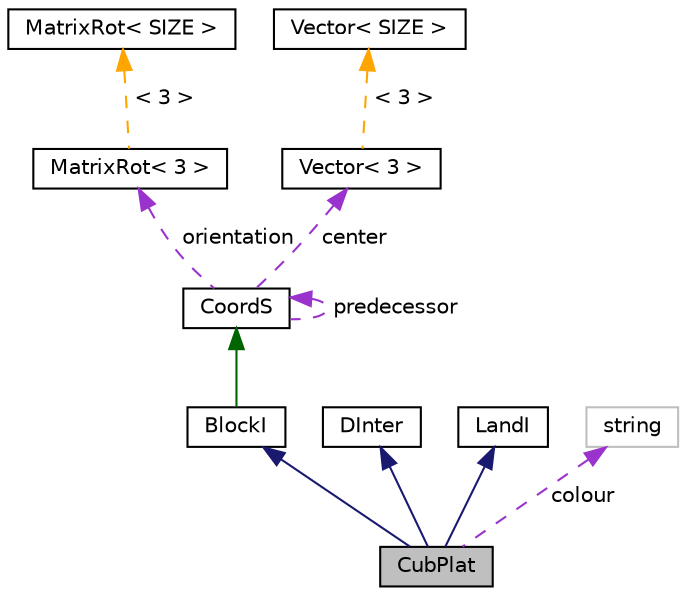 digraph "CubPlat"
{
 // LATEX_PDF_SIZE
  edge [fontname="Helvetica",fontsize="10",labelfontname="Helvetica",labelfontsize="10"];
  node [fontname="Helvetica",fontsize="10",shape=record];
  Node1 [label="CubPlat",height=0.2,width=0.4,color="black", fillcolor="grey75", style="filled", fontcolor="black",tooltip="Modeluje pojęcie obiektu klasy CubPlat."];
  Node2 -> Node1 [dir="back",color="midnightblue",fontsize="10",style="solid",fontname="Helvetica"];
  Node2 [label="BlockI",height=0.2,width=0.4,color="black", fillcolor="white", style="filled",URL="$class_block_i.html",tooltip="Modeluje pojęcie klasy BlockI."];
  Node3 -> Node2 [dir="back",color="darkgreen",fontsize="10",style="solid",fontname="Helvetica"];
  Node3 [label="CoordS",height=0.2,width=0.4,color="black", fillcolor="white", style="filled",URL="$class_coord_s.html",tooltip="Modeluje pojęcie klasy CoordS."];
  Node4 -> Node3 [dir="back",color="darkorchid3",fontsize="10",style="dashed",label=" orientation" ,fontname="Helvetica"];
  Node4 [label="MatrixRot\< 3 \>",height=0.2,width=0.4,color="black", fillcolor="white", style="filled",URL="$class_matrix_rot.html",tooltip=" "];
  Node5 -> Node4 [dir="back",color="orange",fontsize="10",style="dashed",label=" \< 3 \>" ,fontname="Helvetica"];
  Node5 [label="MatrixRot\< SIZE \>",height=0.2,width=0.4,color="black", fillcolor="white", style="filled",URL="$class_matrix_rot.html",tooltip="Modeluje pojęcie macierzy rotacji."];
  Node6 -> Node3 [dir="back",color="darkorchid3",fontsize="10",style="dashed",label=" center" ,fontname="Helvetica"];
  Node6 [label="Vector\< 3 \>",height=0.2,width=0.4,color="black", fillcolor="white", style="filled",URL="$class_vector.html",tooltip=" "];
  Node7 -> Node6 [dir="back",color="orange",fontsize="10",style="dashed",label=" \< 3 \>" ,fontname="Helvetica"];
  Node7 [label="Vector\< SIZE \>",height=0.2,width=0.4,color="black", fillcolor="white", style="filled",URL="$class_vector.html",tooltip="Modeluje pojęcie Wektora/Punktu w przestrzeni n-wymiarowej."];
  Node3 -> Node3 [dir="back",color="darkorchid3",fontsize="10",style="dashed",label=" predecessor" ,fontname="Helvetica"];
  Node8 -> Node1 [dir="back",color="midnightblue",fontsize="10",style="solid",fontname="Helvetica"];
  Node8 [label="DInter",height=0.2,width=0.4,color="black", fillcolor="white", style="filled",URL="$class_d_inter.html",tooltip="Modeluje pojęcie klasy DInter."];
  Node9 -> Node1 [dir="back",color="midnightblue",fontsize="10",style="solid",fontname="Helvetica"];
  Node9 [label="LandI",height=0.2,width=0.4,color="black", fillcolor="white", style="filled",URL="$class_land_i.html",tooltip="Modeluje pojęcie klasy LandI."];
  Node10 -> Node1 [dir="back",color="darkorchid3",fontsize="10",style="dashed",label=" colour" ,fontname="Helvetica"];
  Node10 [label="string",height=0.2,width=0.4,color="grey75", fillcolor="white", style="filled",tooltip=" "];
}
